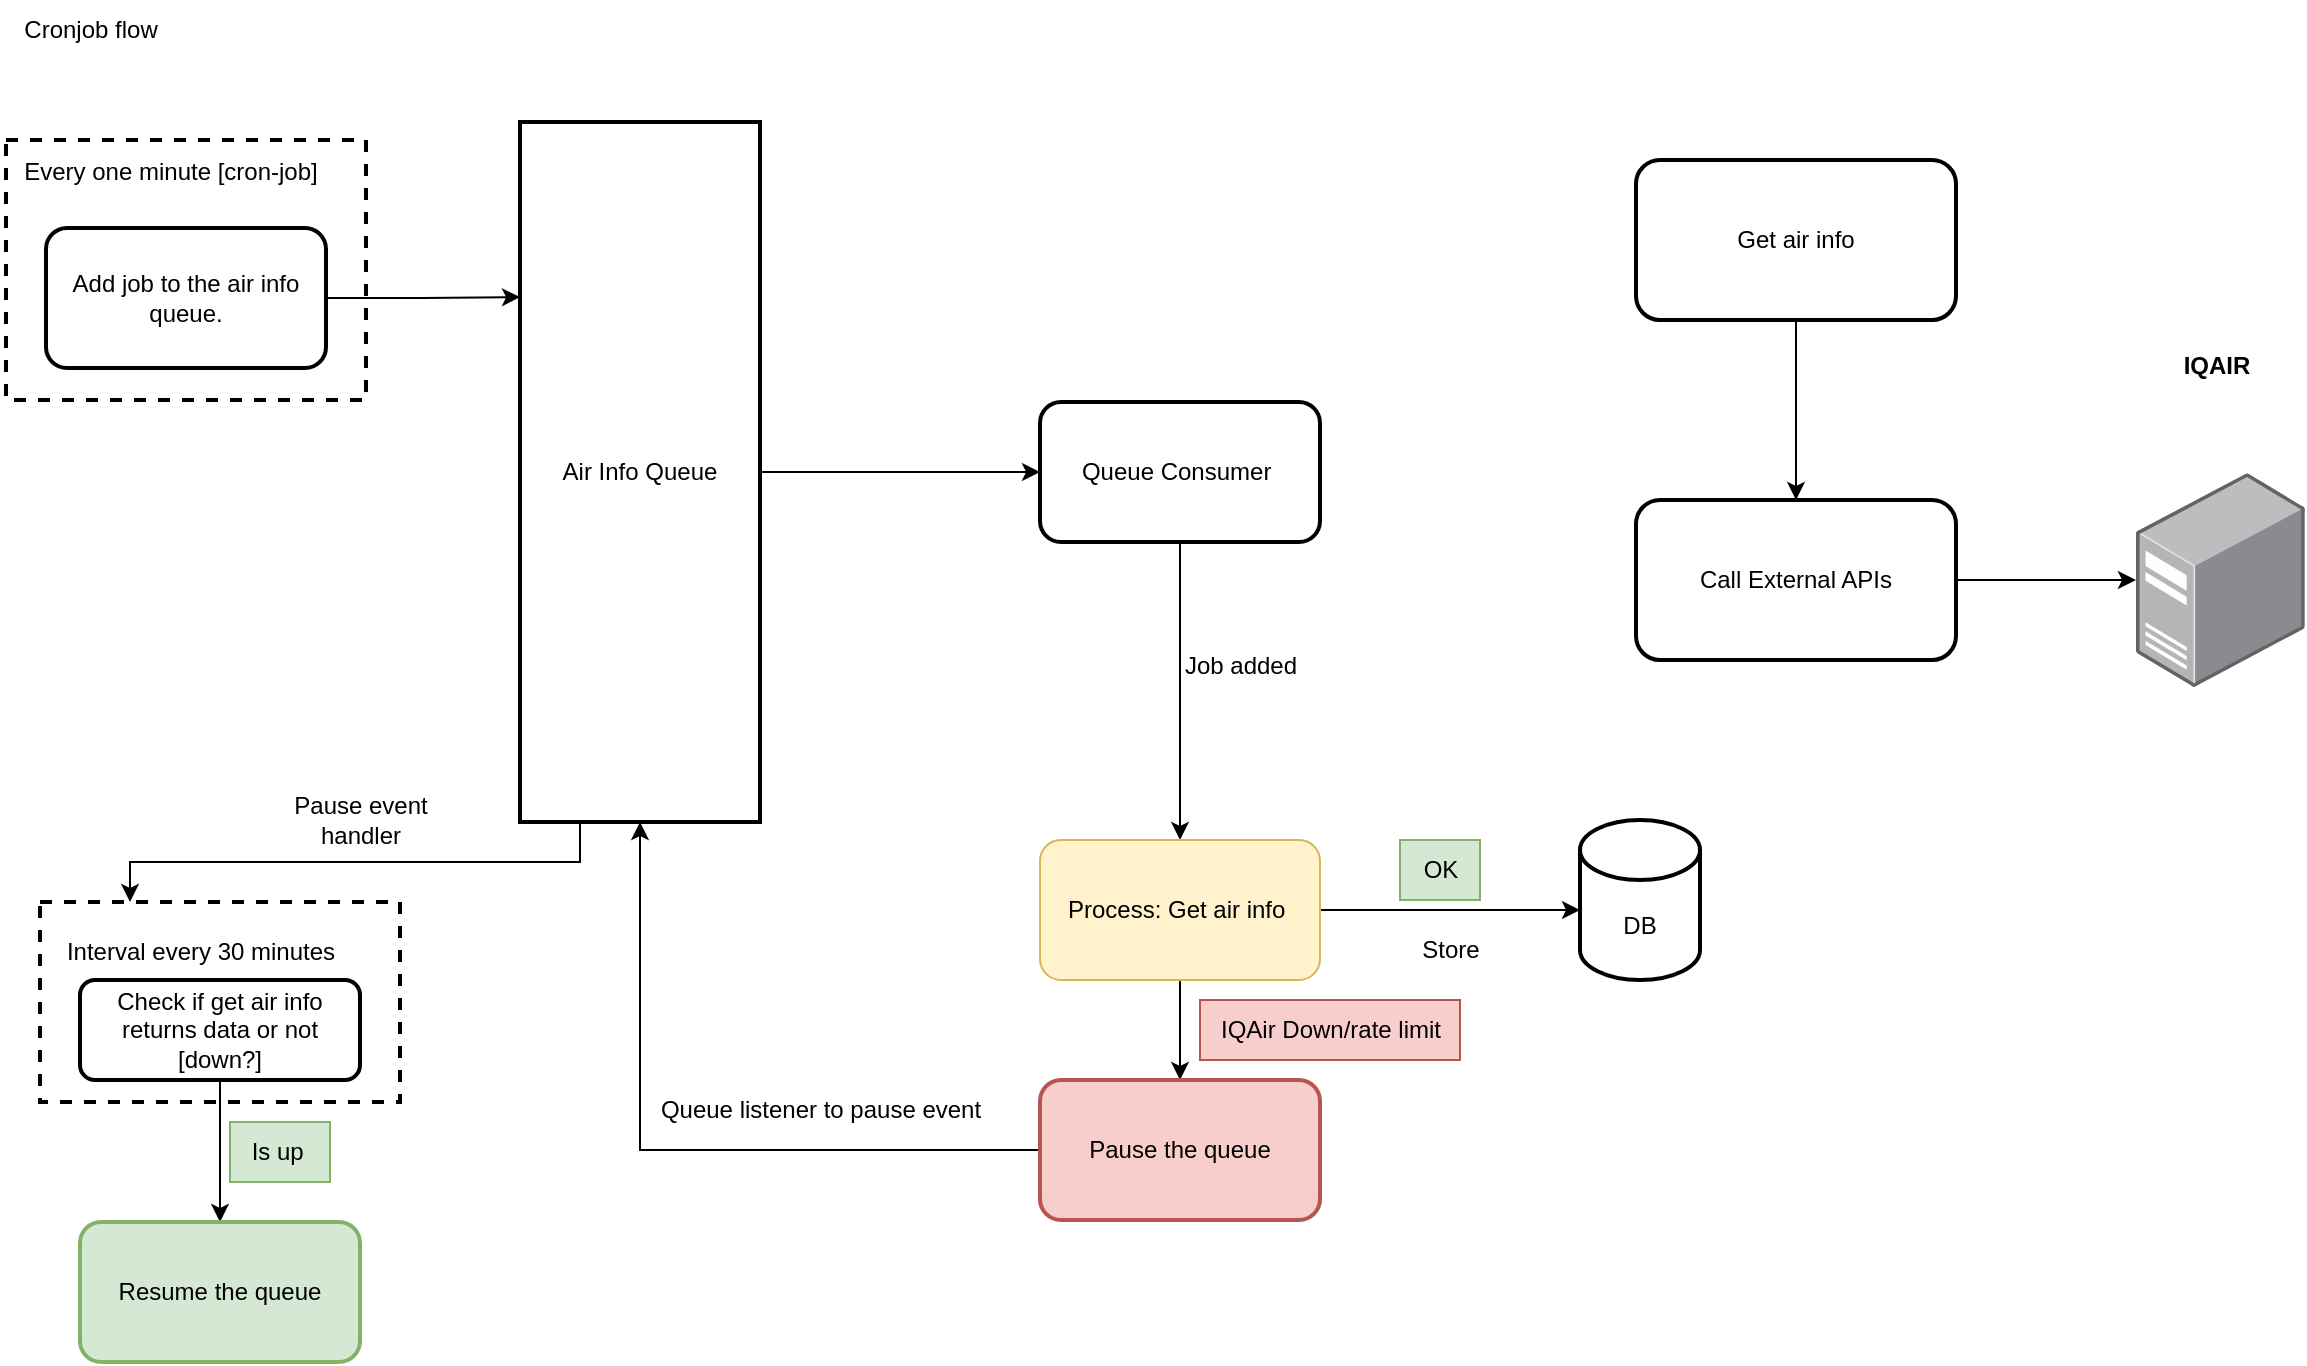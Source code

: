 <mxfile version="21.7.4" type="google">
  <diagram name="Page-1" id="19tGpMwrza1mSHTn0KHP">
    <mxGraphModel grid="1" page="1" gridSize="10" guides="1" tooltips="1" connect="1" arrows="1" fold="1" pageScale="1" pageWidth="850" pageHeight="1100" math="0" shadow="0">
      <root>
        <mxCell id="0" />
        <mxCell id="1" parent="0" />
        <mxCell id="em6kyO7ZxVYTOFRSzWy9-3" value="Cronjob flow" style="text;html=1;align=center;verticalAlign=middle;resizable=0;points=[];autosize=1;strokeColor=none;fillColor=none;" vertex="1" parent="1">
          <mxGeometry x="250" y="200" width="90" height="30" as="geometry" />
        </mxCell>
        <mxCell id="em6kyO7ZxVYTOFRSzWy9-5" value="" style="whiteSpace=wrap;html=1;dashed=1;fillColor=none;strokeWidth=2;" vertex="1" parent="1">
          <mxGeometry x="253" y="270" width="180" height="130" as="geometry" />
        </mxCell>
        <mxCell id="em6kyO7ZxVYTOFRSzWy9-6" value="Every one minute [cron-job]" style="text;html=1;align=center;verticalAlign=middle;resizable=0;points=[];autosize=1;strokeColor=none;fillColor=none;" vertex="1" parent="1">
          <mxGeometry x="250" y="271" width="170" height="30" as="geometry" />
        </mxCell>
        <mxCell id="em6kyO7ZxVYTOFRSzWy9-12" style="edgeStyle=orthogonalEdgeStyle;rounded=0;orthogonalLoop=1;jettySize=auto;html=1;entryX=0;entryY=0.25;entryDx=0;entryDy=0;" edge="1" parent="1" source="em6kyO7ZxVYTOFRSzWy9-7" target="em6kyO7ZxVYTOFRSzWy9-9">
          <mxGeometry relative="1" as="geometry" />
        </mxCell>
        <mxCell id="em6kyO7ZxVYTOFRSzWy9-7" value="Add job to the air info queue." style="rounded=1;whiteSpace=wrap;html=1;strokeWidth=2;" vertex="1" parent="1">
          <mxGeometry x="273" y="314" width="140" height="70" as="geometry" />
        </mxCell>
        <mxCell id="em6kyO7ZxVYTOFRSzWy9-14" style="edgeStyle=orthogonalEdgeStyle;rounded=0;orthogonalLoop=1;jettySize=auto;html=1;" edge="1" parent="1" source="em6kyO7ZxVYTOFRSzWy9-9" target="em6kyO7ZxVYTOFRSzWy9-13">
          <mxGeometry relative="1" as="geometry" />
        </mxCell>
        <mxCell id="em6kyO7ZxVYTOFRSzWy9-39" style="edgeStyle=orthogonalEdgeStyle;rounded=0;orthogonalLoop=1;jettySize=auto;html=1;exitX=0.25;exitY=1;exitDx=0;exitDy=0;entryX=0.25;entryY=0;entryDx=0;entryDy=0;" edge="1" parent="1" source="em6kyO7ZxVYTOFRSzWy9-9" target="em6kyO7ZxVYTOFRSzWy9-27">
          <mxGeometry relative="1" as="geometry" />
        </mxCell>
        <mxCell id="em6kyO7ZxVYTOFRSzWy9-9" value="Air Info Queue" style="rounded=0;whiteSpace=wrap;html=1;strokeWidth=2;" vertex="1" parent="1">
          <mxGeometry x="510" y="261" width="120" height="350" as="geometry" />
        </mxCell>
        <mxCell id="em6kyO7ZxVYTOFRSzWy9-15" style="edgeStyle=orthogonalEdgeStyle;rounded=0;orthogonalLoop=1;jettySize=auto;html=1;entryX=0.5;entryY=0;entryDx=0;entryDy=0;" edge="1" parent="1" source="em6kyO7ZxVYTOFRSzWy9-13" target="em6kyO7ZxVYTOFRSzWy9-17">
          <mxGeometry relative="1" as="geometry">
            <mxPoint x="840" y="610" as="targetPoint" />
          </mxGeometry>
        </mxCell>
        <mxCell id="em6kyO7ZxVYTOFRSzWy9-13" value="Queue Consumer&amp;nbsp;" style="rounded=1;whiteSpace=wrap;html=1;strokeWidth=2;" vertex="1" parent="1">
          <mxGeometry x="770" y="401" width="140" height="70" as="geometry" />
        </mxCell>
        <mxCell id="em6kyO7ZxVYTOFRSzWy9-16" value="Job added" style="text;html=1;align=center;verticalAlign=middle;resizable=0;points=[];autosize=1;strokeColor=none;fillColor=none;" vertex="1" parent="1">
          <mxGeometry x="830" y="518" width="80" height="30" as="geometry" />
        </mxCell>
        <mxCell id="em6kyO7ZxVYTOFRSzWy9-20" style="edgeStyle=orthogonalEdgeStyle;rounded=0;orthogonalLoop=1;jettySize=auto;html=1;" edge="1" parent="1" source="em6kyO7ZxVYTOFRSzWy9-17">
          <mxGeometry relative="1" as="geometry">
            <mxPoint x="1040" y="655" as="targetPoint" />
          </mxGeometry>
        </mxCell>
        <mxCell id="em6kyO7ZxVYTOFRSzWy9-24" style="edgeStyle=orthogonalEdgeStyle;rounded=0;orthogonalLoop=1;jettySize=auto;html=1;entryX=0.5;entryY=0;entryDx=0;entryDy=0;" edge="1" parent="1" source="em6kyO7ZxVYTOFRSzWy9-17" target="em6kyO7ZxVYTOFRSzWy9-35">
          <mxGeometry relative="1" as="geometry">
            <mxPoint x="840" y="730" as="targetPoint" />
          </mxGeometry>
        </mxCell>
        <mxCell id="em6kyO7ZxVYTOFRSzWy9-17" value="Process: Get air info&amp;nbsp;" style="rounded=1;whiteSpace=wrap;html=1;fillColor=#fff2cc;strokeColor=#d6b656;" vertex="1" parent="1">
          <mxGeometry x="770" y="620" width="140" height="70" as="geometry" />
        </mxCell>
        <mxCell id="em6kyO7ZxVYTOFRSzWy9-21" value="Store" style="text;html=1;align=center;verticalAlign=middle;resizable=0;points=[];autosize=1;strokeColor=none;fillColor=none;" vertex="1" parent="1">
          <mxGeometry x="950" y="660" width="50" height="30" as="geometry" />
        </mxCell>
        <mxCell id="em6kyO7ZxVYTOFRSzWy9-22" value="DB" style="shape=cylinder3;whiteSpace=wrap;html=1;boundedLbl=1;backgroundOutline=1;size=15;strokeWidth=2;" vertex="1" parent="1">
          <mxGeometry x="1040" y="610" width="60" height="80" as="geometry" />
        </mxCell>
        <mxCell id="em6kyO7ZxVYTOFRSzWy9-23" value="OK" style="text;html=1;align=center;verticalAlign=middle;resizable=0;points=[];autosize=1;strokeColor=#82b366;fillColor=#d5e8d4;" vertex="1" parent="1">
          <mxGeometry x="950" y="620" width="40" height="30" as="geometry" />
        </mxCell>
        <mxCell id="em6kyO7ZxVYTOFRSzWy9-25" value="IQAir Down/rate limit" style="text;html=1;align=center;verticalAlign=middle;resizable=0;points=[];autosize=1;strokeColor=#b85450;fillColor=#f8cecc;" vertex="1" parent="1">
          <mxGeometry x="850" y="700" width="130" height="30" as="geometry" />
        </mxCell>
        <mxCell id="em6kyO7ZxVYTOFRSzWy9-27" value="" style="whiteSpace=wrap;html=1;dashed=1;fillColor=none;strokeWidth=2;" vertex="1" parent="1">
          <mxGeometry x="270" y="651" width="180" height="100" as="geometry" />
        </mxCell>
        <mxCell id="em6kyO7ZxVYTOFRSzWy9-29" value="Interval every 30 minutes" style="text;html=1;align=center;verticalAlign=middle;resizable=0;points=[];autosize=1;strokeColor=none;fillColor=none;" vertex="1" parent="1">
          <mxGeometry x="270" y="661" width="160" height="30" as="geometry" />
        </mxCell>
        <mxCell id="em6kyO7ZxVYTOFRSzWy9-31" style="edgeStyle=orthogonalEdgeStyle;rounded=0;orthogonalLoop=1;jettySize=auto;html=1;entryX=0.5;entryY=0;entryDx=0;entryDy=0;" edge="1" parent="1" source="em6kyO7ZxVYTOFRSzWy9-30" target="em6kyO7ZxVYTOFRSzWy9-41">
          <mxGeometry relative="1" as="geometry">
            <mxPoint x="360" y="821" as="targetPoint" />
          </mxGeometry>
        </mxCell>
        <mxCell id="em6kyO7ZxVYTOFRSzWy9-30" value="Check if get air info returns data or not [down?]" style="rounded=1;whiteSpace=wrap;html=1;strokeWidth=2;" vertex="1" parent="1">
          <mxGeometry x="290" y="690" width="140" height="50" as="geometry" />
        </mxCell>
        <mxCell id="em6kyO7ZxVYTOFRSzWy9-34" value="Is up&amp;nbsp;" style="text;html=1;align=center;verticalAlign=middle;resizable=0;points=[];autosize=1;strokeColor=#82b366;fillColor=#d5e8d4;" vertex="1" parent="1">
          <mxGeometry x="365" y="761" width="50" height="30" as="geometry" />
        </mxCell>
        <mxCell id="em6kyO7ZxVYTOFRSzWy9-37" style="edgeStyle=orthogonalEdgeStyle;rounded=0;orthogonalLoop=1;jettySize=auto;html=1;" edge="1" parent="1" source="em6kyO7ZxVYTOFRSzWy9-35" target="em6kyO7ZxVYTOFRSzWy9-9">
          <mxGeometry relative="1" as="geometry" />
        </mxCell>
        <mxCell id="em6kyO7ZxVYTOFRSzWy9-35" value="Pause the queue" style="rounded=1;whiteSpace=wrap;html=1;strokeWidth=2;fillColor=#f8cecc;strokeColor=#b85450;" vertex="1" parent="1">
          <mxGeometry x="770" y="740" width="140" height="70" as="geometry" />
        </mxCell>
        <mxCell id="em6kyO7ZxVYTOFRSzWy9-38" value="Queue listener to pause event" style="text;html=1;align=center;verticalAlign=middle;resizable=0;points=[];autosize=1;strokeColor=none;fillColor=none;" vertex="1" parent="1">
          <mxGeometry x="570" y="740" width="180" height="30" as="geometry" />
        </mxCell>
        <mxCell id="em6kyO7ZxVYTOFRSzWy9-40" value="Pause event&lt;br&gt;handler" style="text;html=1;align=center;verticalAlign=middle;resizable=0;points=[];autosize=1;strokeColor=none;fillColor=none;" vertex="1" parent="1">
          <mxGeometry x="385" y="590" width="90" height="40" as="geometry" />
        </mxCell>
        <mxCell id="em6kyO7ZxVYTOFRSzWy9-41" value="Resume the queue" style="rounded=1;whiteSpace=wrap;html=1;strokeWidth=2;fillColor=#d5e8d4;strokeColor=#82b366;" vertex="1" parent="1">
          <mxGeometry x="290" y="811" width="140" height="70" as="geometry" />
        </mxCell>
        <mxCell id="em6kyO7ZxVYTOFRSzWy9-45" value="" style="shape=image;html=1;verticalAlign=top;verticalLabelPosition=bottom;labelBackgroundColor=#ffffff;imageAspect=0;aspect=fixed;image=https://cdn2.iconfinder.com/data/icons/vivid/48/headphone-128.png" vertex="1" parent="1">
          <mxGeometry x="572" y="590" width="58" height="58" as="geometry" />
        </mxCell>
        <mxCell id="em6kyO7ZxVYTOFRSzWy9-47" style="edgeStyle=orthogonalEdgeStyle;rounded=0;orthogonalLoop=1;jettySize=auto;html=1;entryX=0.5;entryY=0;entryDx=0;entryDy=0;" edge="1" parent="1" source="em6kyO7ZxVYTOFRSzWy9-46" target="em6kyO7ZxVYTOFRSzWy9-50">
          <mxGeometry relative="1" as="geometry">
            <mxPoint x="1148" y="440" as="targetPoint" />
          </mxGeometry>
        </mxCell>
        <mxCell id="em6kyO7ZxVYTOFRSzWy9-46" value="Get air info" style="rounded=1;whiteSpace=wrap;html=1;strokeWidth=2;" vertex="1" parent="1">
          <mxGeometry x="1068" y="280" width="160" height="80" as="geometry" />
        </mxCell>
        <mxCell id="em6kyO7ZxVYTOFRSzWy9-52" style="edgeStyle=orthogonalEdgeStyle;rounded=0;orthogonalLoop=1;jettySize=auto;html=1;" edge="1" parent="1" source="em6kyO7ZxVYTOFRSzWy9-50" target="em6kyO7ZxVYTOFRSzWy9-53">
          <mxGeometry relative="1" as="geometry">
            <mxPoint x="1338" y="490" as="targetPoint" />
          </mxGeometry>
        </mxCell>
        <mxCell id="em6kyO7ZxVYTOFRSzWy9-50" value="Call External APIs" style="rounded=1;whiteSpace=wrap;html=1;strokeWidth=2;" vertex="1" parent="1">
          <mxGeometry x="1068" y="450" width="160" height="80" as="geometry" />
        </mxCell>
        <mxCell id="em6kyO7ZxVYTOFRSzWy9-53" value="" style="image;points=[];aspect=fixed;html=1;align=center;shadow=0;dashed=0;image=img/lib/allied_telesis/computer_and_terminals/Server_Desktop.svg;" vertex="1" parent="1">
          <mxGeometry x="1318" y="436.5" width="84.41" height="107" as="geometry" />
        </mxCell>
        <mxCell id="em6kyO7ZxVYTOFRSzWy9-54" value="&lt;b&gt;IQAIR&lt;/b&gt;" style="text;html=1;align=center;verticalAlign=middle;resizable=0;points=[];autosize=1;strokeColor=none;fillColor=none;" vertex="1" parent="1">
          <mxGeometry x="1328" y="368" width="60" height="30" as="geometry" />
        </mxCell>
      </root>
    </mxGraphModel>
  </diagram>
</mxfile>
